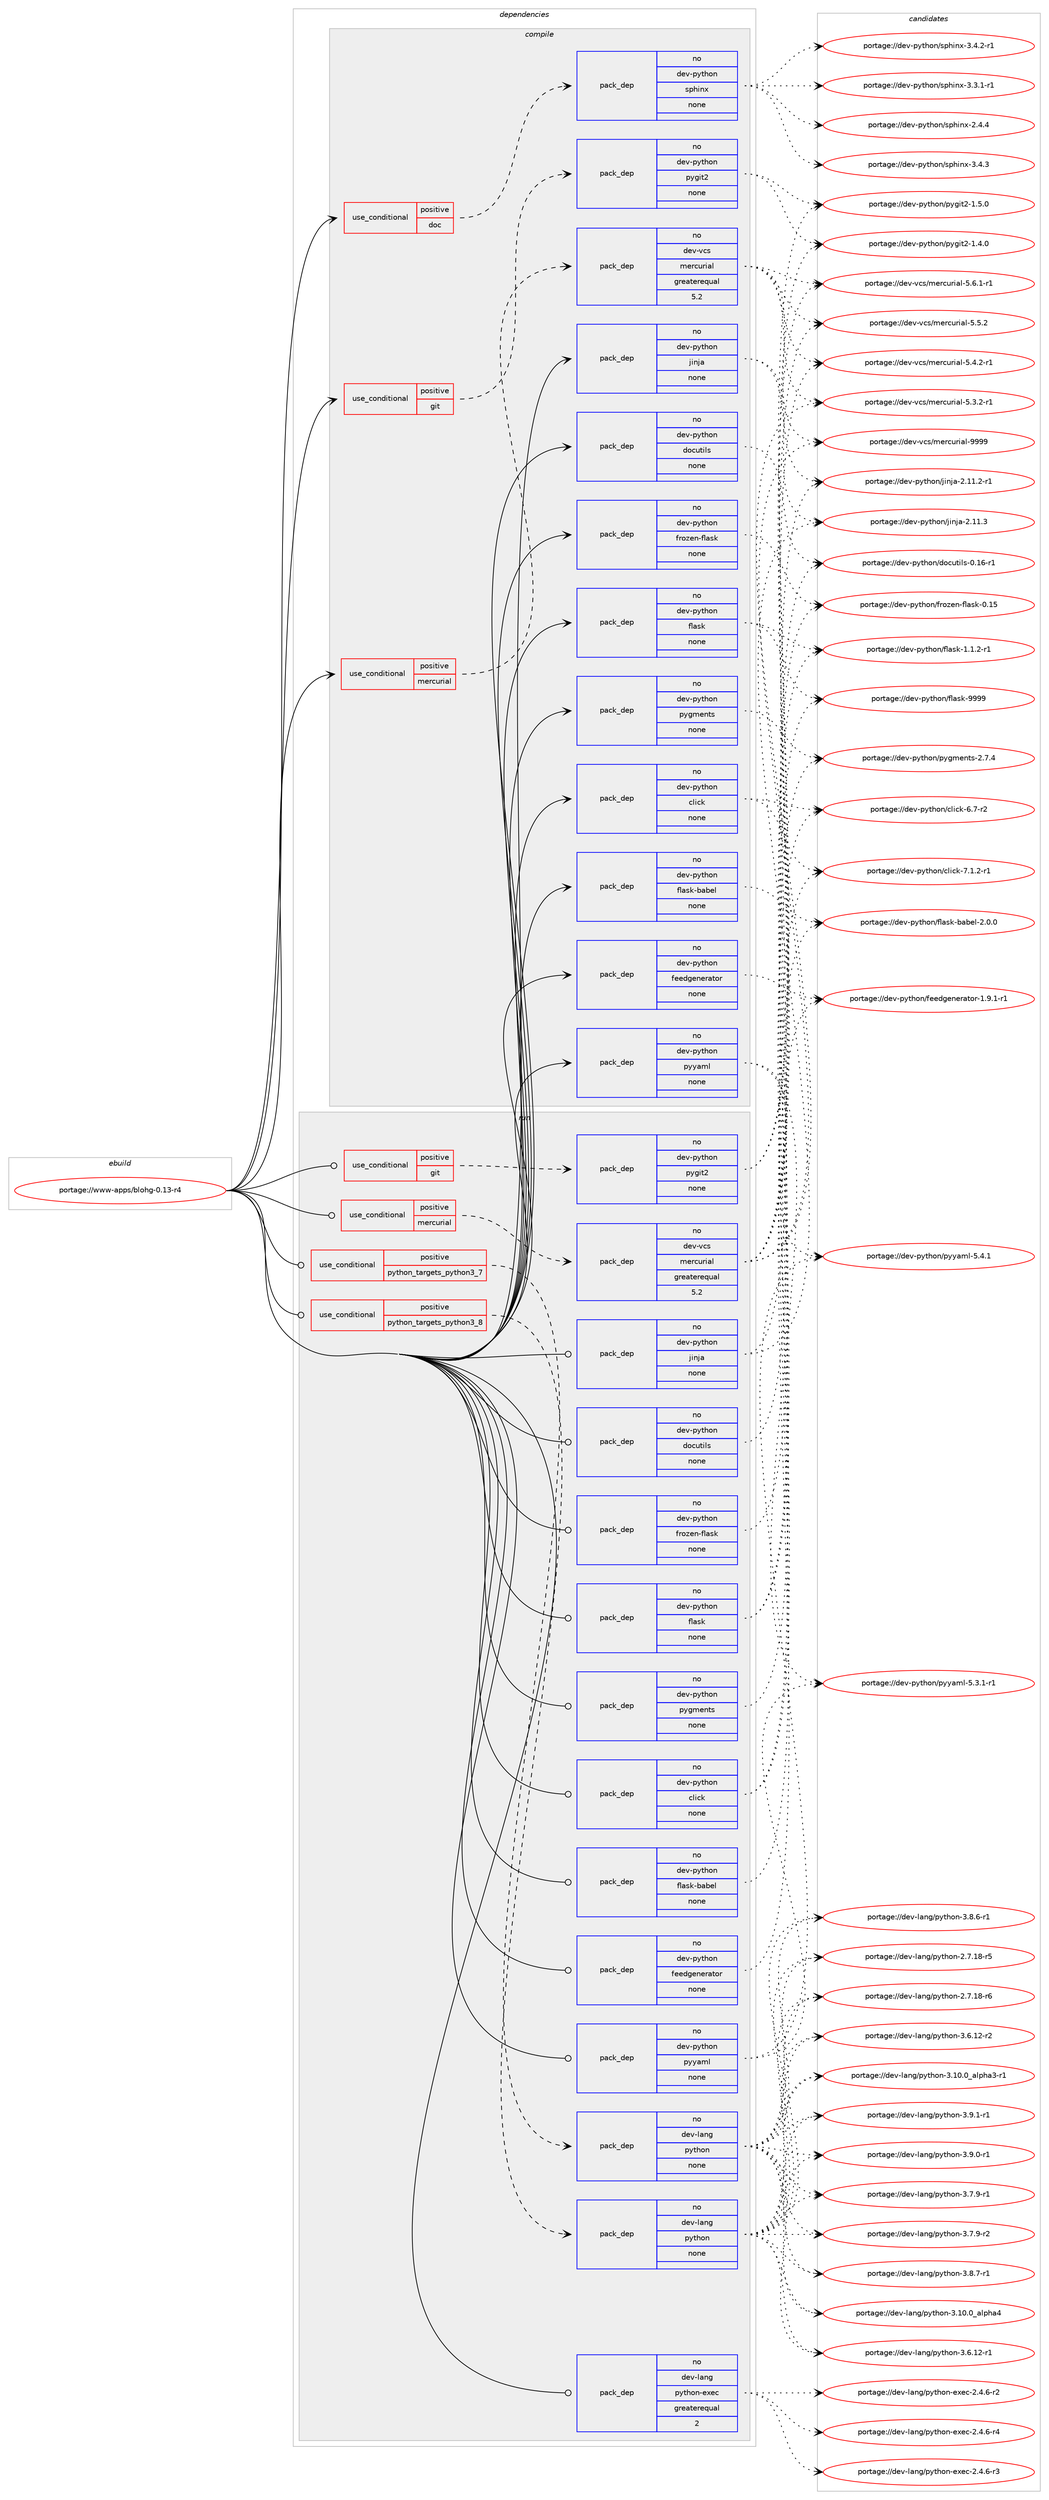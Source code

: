 digraph prolog {

# *************
# Graph options
# *************

newrank=true;
concentrate=true;
compound=true;
graph [rankdir=LR,fontname=Helvetica,fontsize=10,ranksep=1.5];#, ranksep=2.5, nodesep=0.2];
edge  [arrowhead=vee];
node  [fontname=Helvetica,fontsize=10];

# **********
# The ebuild
# **********

subgraph cluster_leftcol {
color=gray;
rank=same;
label=<<i>ebuild</i>>;
id [label="portage://www-apps/blohg-0.13-r4", color=red, width=4, href="../www-apps/blohg-0.13-r4.svg"];
}

# ****************
# The dependencies
# ****************

subgraph cluster_midcol {
color=gray;
label=<<i>dependencies</i>>;
subgraph cluster_compile {
fillcolor="#eeeeee";
style=filled;
label=<<i>compile</i>>;
subgraph cond1107 {
dependency4939 [label=<<TABLE BORDER="0" CELLBORDER="1" CELLSPACING="0" CELLPADDING="4"><TR><TD ROWSPAN="3" CELLPADDING="10">use_conditional</TD></TR><TR><TD>positive</TD></TR><TR><TD>doc</TD></TR></TABLE>>, shape=none, color=red];
subgraph pack3782 {
dependency4940 [label=<<TABLE BORDER="0" CELLBORDER="1" CELLSPACING="0" CELLPADDING="4" WIDTH="220"><TR><TD ROWSPAN="6" CELLPADDING="30">pack_dep</TD></TR><TR><TD WIDTH="110">no</TD></TR><TR><TD>dev-python</TD></TR><TR><TD>sphinx</TD></TR><TR><TD>none</TD></TR><TR><TD></TD></TR></TABLE>>, shape=none, color=blue];
}
dependency4939:e -> dependency4940:w [weight=20,style="dashed",arrowhead="vee"];
}
id:e -> dependency4939:w [weight=20,style="solid",arrowhead="vee"];
subgraph cond1108 {
dependency4941 [label=<<TABLE BORDER="0" CELLBORDER="1" CELLSPACING="0" CELLPADDING="4"><TR><TD ROWSPAN="3" CELLPADDING="10">use_conditional</TD></TR><TR><TD>positive</TD></TR><TR><TD>git</TD></TR></TABLE>>, shape=none, color=red];
subgraph pack3783 {
dependency4942 [label=<<TABLE BORDER="0" CELLBORDER="1" CELLSPACING="0" CELLPADDING="4" WIDTH="220"><TR><TD ROWSPAN="6" CELLPADDING="30">pack_dep</TD></TR><TR><TD WIDTH="110">no</TD></TR><TR><TD>dev-python</TD></TR><TR><TD>pygit2</TD></TR><TR><TD>none</TD></TR><TR><TD></TD></TR></TABLE>>, shape=none, color=blue];
}
dependency4941:e -> dependency4942:w [weight=20,style="dashed",arrowhead="vee"];
}
id:e -> dependency4941:w [weight=20,style="solid",arrowhead="vee"];
subgraph cond1109 {
dependency4943 [label=<<TABLE BORDER="0" CELLBORDER="1" CELLSPACING="0" CELLPADDING="4"><TR><TD ROWSPAN="3" CELLPADDING="10">use_conditional</TD></TR><TR><TD>positive</TD></TR><TR><TD>mercurial</TD></TR></TABLE>>, shape=none, color=red];
subgraph pack3784 {
dependency4944 [label=<<TABLE BORDER="0" CELLBORDER="1" CELLSPACING="0" CELLPADDING="4" WIDTH="220"><TR><TD ROWSPAN="6" CELLPADDING="30">pack_dep</TD></TR><TR><TD WIDTH="110">no</TD></TR><TR><TD>dev-vcs</TD></TR><TR><TD>mercurial</TD></TR><TR><TD>greaterequal</TD></TR><TR><TD>5.2</TD></TR></TABLE>>, shape=none, color=blue];
}
dependency4943:e -> dependency4944:w [weight=20,style="dashed",arrowhead="vee"];
}
id:e -> dependency4943:w [weight=20,style="solid",arrowhead="vee"];
subgraph pack3785 {
dependency4945 [label=<<TABLE BORDER="0" CELLBORDER="1" CELLSPACING="0" CELLPADDING="4" WIDTH="220"><TR><TD ROWSPAN="6" CELLPADDING="30">pack_dep</TD></TR><TR><TD WIDTH="110">no</TD></TR><TR><TD>dev-python</TD></TR><TR><TD>click</TD></TR><TR><TD>none</TD></TR><TR><TD></TD></TR></TABLE>>, shape=none, color=blue];
}
id:e -> dependency4945:w [weight=20,style="solid",arrowhead="vee"];
subgraph pack3786 {
dependency4946 [label=<<TABLE BORDER="0" CELLBORDER="1" CELLSPACING="0" CELLPADDING="4" WIDTH="220"><TR><TD ROWSPAN="6" CELLPADDING="30">pack_dep</TD></TR><TR><TD WIDTH="110">no</TD></TR><TR><TD>dev-python</TD></TR><TR><TD>docutils</TD></TR><TR><TD>none</TD></TR><TR><TD></TD></TR></TABLE>>, shape=none, color=blue];
}
id:e -> dependency4946:w [weight=20,style="solid",arrowhead="vee"];
subgraph pack3787 {
dependency4947 [label=<<TABLE BORDER="0" CELLBORDER="1" CELLSPACING="0" CELLPADDING="4" WIDTH="220"><TR><TD ROWSPAN="6" CELLPADDING="30">pack_dep</TD></TR><TR><TD WIDTH="110">no</TD></TR><TR><TD>dev-python</TD></TR><TR><TD>feedgenerator</TD></TR><TR><TD>none</TD></TR><TR><TD></TD></TR></TABLE>>, shape=none, color=blue];
}
id:e -> dependency4947:w [weight=20,style="solid",arrowhead="vee"];
subgraph pack3788 {
dependency4948 [label=<<TABLE BORDER="0" CELLBORDER="1" CELLSPACING="0" CELLPADDING="4" WIDTH="220"><TR><TD ROWSPAN="6" CELLPADDING="30">pack_dep</TD></TR><TR><TD WIDTH="110">no</TD></TR><TR><TD>dev-python</TD></TR><TR><TD>flask</TD></TR><TR><TD>none</TD></TR><TR><TD></TD></TR></TABLE>>, shape=none, color=blue];
}
id:e -> dependency4948:w [weight=20,style="solid",arrowhead="vee"];
subgraph pack3789 {
dependency4949 [label=<<TABLE BORDER="0" CELLBORDER="1" CELLSPACING="0" CELLPADDING="4" WIDTH="220"><TR><TD ROWSPAN="6" CELLPADDING="30">pack_dep</TD></TR><TR><TD WIDTH="110">no</TD></TR><TR><TD>dev-python</TD></TR><TR><TD>flask-babel</TD></TR><TR><TD>none</TD></TR><TR><TD></TD></TR></TABLE>>, shape=none, color=blue];
}
id:e -> dependency4949:w [weight=20,style="solid",arrowhead="vee"];
subgraph pack3790 {
dependency4950 [label=<<TABLE BORDER="0" CELLBORDER="1" CELLSPACING="0" CELLPADDING="4" WIDTH="220"><TR><TD ROWSPAN="6" CELLPADDING="30">pack_dep</TD></TR><TR><TD WIDTH="110">no</TD></TR><TR><TD>dev-python</TD></TR><TR><TD>frozen-flask</TD></TR><TR><TD>none</TD></TR><TR><TD></TD></TR></TABLE>>, shape=none, color=blue];
}
id:e -> dependency4950:w [weight=20,style="solid",arrowhead="vee"];
subgraph pack3791 {
dependency4951 [label=<<TABLE BORDER="0" CELLBORDER="1" CELLSPACING="0" CELLPADDING="4" WIDTH="220"><TR><TD ROWSPAN="6" CELLPADDING="30">pack_dep</TD></TR><TR><TD WIDTH="110">no</TD></TR><TR><TD>dev-python</TD></TR><TR><TD>jinja</TD></TR><TR><TD>none</TD></TR><TR><TD></TD></TR></TABLE>>, shape=none, color=blue];
}
id:e -> dependency4951:w [weight=20,style="solid",arrowhead="vee"];
subgraph pack3792 {
dependency4952 [label=<<TABLE BORDER="0" CELLBORDER="1" CELLSPACING="0" CELLPADDING="4" WIDTH="220"><TR><TD ROWSPAN="6" CELLPADDING="30">pack_dep</TD></TR><TR><TD WIDTH="110">no</TD></TR><TR><TD>dev-python</TD></TR><TR><TD>pygments</TD></TR><TR><TD>none</TD></TR><TR><TD></TD></TR></TABLE>>, shape=none, color=blue];
}
id:e -> dependency4952:w [weight=20,style="solid",arrowhead="vee"];
subgraph pack3793 {
dependency4953 [label=<<TABLE BORDER="0" CELLBORDER="1" CELLSPACING="0" CELLPADDING="4" WIDTH="220"><TR><TD ROWSPAN="6" CELLPADDING="30">pack_dep</TD></TR><TR><TD WIDTH="110">no</TD></TR><TR><TD>dev-python</TD></TR><TR><TD>pyyaml</TD></TR><TR><TD>none</TD></TR><TR><TD></TD></TR></TABLE>>, shape=none, color=blue];
}
id:e -> dependency4953:w [weight=20,style="solid",arrowhead="vee"];
}
subgraph cluster_compileandrun {
fillcolor="#eeeeee";
style=filled;
label=<<i>compile and run</i>>;
}
subgraph cluster_run {
fillcolor="#eeeeee";
style=filled;
label=<<i>run</i>>;
subgraph cond1110 {
dependency4954 [label=<<TABLE BORDER="0" CELLBORDER="1" CELLSPACING="0" CELLPADDING="4"><TR><TD ROWSPAN="3" CELLPADDING="10">use_conditional</TD></TR><TR><TD>positive</TD></TR><TR><TD>git</TD></TR></TABLE>>, shape=none, color=red];
subgraph pack3794 {
dependency4955 [label=<<TABLE BORDER="0" CELLBORDER="1" CELLSPACING="0" CELLPADDING="4" WIDTH="220"><TR><TD ROWSPAN="6" CELLPADDING="30">pack_dep</TD></TR><TR><TD WIDTH="110">no</TD></TR><TR><TD>dev-python</TD></TR><TR><TD>pygit2</TD></TR><TR><TD>none</TD></TR><TR><TD></TD></TR></TABLE>>, shape=none, color=blue];
}
dependency4954:e -> dependency4955:w [weight=20,style="dashed",arrowhead="vee"];
}
id:e -> dependency4954:w [weight=20,style="solid",arrowhead="odot"];
subgraph cond1111 {
dependency4956 [label=<<TABLE BORDER="0" CELLBORDER="1" CELLSPACING="0" CELLPADDING="4"><TR><TD ROWSPAN="3" CELLPADDING="10">use_conditional</TD></TR><TR><TD>positive</TD></TR><TR><TD>mercurial</TD></TR></TABLE>>, shape=none, color=red];
subgraph pack3795 {
dependency4957 [label=<<TABLE BORDER="0" CELLBORDER="1" CELLSPACING="0" CELLPADDING="4" WIDTH="220"><TR><TD ROWSPAN="6" CELLPADDING="30">pack_dep</TD></TR><TR><TD WIDTH="110">no</TD></TR><TR><TD>dev-vcs</TD></TR><TR><TD>mercurial</TD></TR><TR><TD>greaterequal</TD></TR><TR><TD>5.2</TD></TR></TABLE>>, shape=none, color=blue];
}
dependency4956:e -> dependency4957:w [weight=20,style="dashed",arrowhead="vee"];
}
id:e -> dependency4956:w [weight=20,style="solid",arrowhead="odot"];
subgraph cond1112 {
dependency4958 [label=<<TABLE BORDER="0" CELLBORDER="1" CELLSPACING="0" CELLPADDING="4"><TR><TD ROWSPAN="3" CELLPADDING="10">use_conditional</TD></TR><TR><TD>positive</TD></TR><TR><TD>python_targets_python3_7</TD></TR></TABLE>>, shape=none, color=red];
subgraph pack3796 {
dependency4959 [label=<<TABLE BORDER="0" CELLBORDER="1" CELLSPACING="0" CELLPADDING="4" WIDTH="220"><TR><TD ROWSPAN="6" CELLPADDING="30">pack_dep</TD></TR><TR><TD WIDTH="110">no</TD></TR><TR><TD>dev-lang</TD></TR><TR><TD>python</TD></TR><TR><TD>none</TD></TR><TR><TD></TD></TR></TABLE>>, shape=none, color=blue];
}
dependency4958:e -> dependency4959:w [weight=20,style="dashed",arrowhead="vee"];
}
id:e -> dependency4958:w [weight=20,style="solid",arrowhead="odot"];
subgraph cond1113 {
dependency4960 [label=<<TABLE BORDER="0" CELLBORDER="1" CELLSPACING="0" CELLPADDING="4"><TR><TD ROWSPAN="3" CELLPADDING="10">use_conditional</TD></TR><TR><TD>positive</TD></TR><TR><TD>python_targets_python3_8</TD></TR></TABLE>>, shape=none, color=red];
subgraph pack3797 {
dependency4961 [label=<<TABLE BORDER="0" CELLBORDER="1" CELLSPACING="0" CELLPADDING="4" WIDTH="220"><TR><TD ROWSPAN="6" CELLPADDING="30">pack_dep</TD></TR><TR><TD WIDTH="110">no</TD></TR><TR><TD>dev-lang</TD></TR><TR><TD>python</TD></TR><TR><TD>none</TD></TR><TR><TD></TD></TR></TABLE>>, shape=none, color=blue];
}
dependency4960:e -> dependency4961:w [weight=20,style="dashed",arrowhead="vee"];
}
id:e -> dependency4960:w [weight=20,style="solid",arrowhead="odot"];
subgraph pack3798 {
dependency4962 [label=<<TABLE BORDER="0" CELLBORDER="1" CELLSPACING="0" CELLPADDING="4" WIDTH="220"><TR><TD ROWSPAN="6" CELLPADDING="30">pack_dep</TD></TR><TR><TD WIDTH="110">no</TD></TR><TR><TD>dev-lang</TD></TR><TR><TD>python-exec</TD></TR><TR><TD>greaterequal</TD></TR><TR><TD>2</TD></TR></TABLE>>, shape=none, color=blue];
}
id:e -> dependency4962:w [weight=20,style="solid",arrowhead="odot"];
subgraph pack3799 {
dependency4963 [label=<<TABLE BORDER="0" CELLBORDER="1" CELLSPACING="0" CELLPADDING="4" WIDTH="220"><TR><TD ROWSPAN="6" CELLPADDING="30">pack_dep</TD></TR><TR><TD WIDTH="110">no</TD></TR><TR><TD>dev-python</TD></TR><TR><TD>click</TD></TR><TR><TD>none</TD></TR><TR><TD></TD></TR></TABLE>>, shape=none, color=blue];
}
id:e -> dependency4963:w [weight=20,style="solid",arrowhead="odot"];
subgraph pack3800 {
dependency4964 [label=<<TABLE BORDER="0" CELLBORDER="1" CELLSPACING="0" CELLPADDING="4" WIDTH="220"><TR><TD ROWSPAN="6" CELLPADDING="30">pack_dep</TD></TR><TR><TD WIDTH="110">no</TD></TR><TR><TD>dev-python</TD></TR><TR><TD>docutils</TD></TR><TR><TD>none</TD></TR><TR><TD></TD></TR></TABLE>>, shape=none, color=blue];
}
id:e -> dependency4964:w [weight=20,style="solid",arrowhead="odot"];
subgraph pack3801 {
dependency4965 [label=<<TABLE BORDER="0" CELLBORDER="1" CELLSPACING="0" CELLPADDING="4" WIDTH="220"><TR><TD ROWSPAN="6" CELLPADDING="30">pack_dep</TD></TR><TR><TD WIDTH="110">no</TD></TR><TR><TD>dev-python</TD></TR><TR><TD>feedgenerator</TD></TR><TR><TD>none</TD></TR><TR><TD></TD></TR></TABLE>>, shape=none, color=blue];
}
id:e -> dependency4965:w [weight=20,style="solid",arrowhead="odot"];
subgraph pack3802 {
dependency4966 [label=<<TABLE BORDER="0" CELLBORDER="1" CELLSPACING="0" CELLPADDING="4" WIDTH="220"><TR><TD ROWSPAN="6" CELLPADDING="30">pack_dep</TD></TR><TR><TD WIDTH="110">no</TD></TR><TR><TD>dev-python</TD></TR><TR><TD>flask</TD></TR><TR><TD>none</TD></TR><TR><TD></TD></TR></TABLE>>, shape=none, color=blue];
}
id:e -> dependency4966:w [weight=20,style="solid",arrowhead="odot"];
subgraph pack3803 {
dependency4967 [label=<<TABLE BORDER="0" CELLBORDER="1" CELLSPACING="0" CELLPADDING="4" WIDTH="220"><TR><TD ROWSPAN="6" CELLPADDING="30">pack_dep</TD></TR><TR><TD WIDTH="110">no</TD></TR><TR><TD>dev-python</TD></TR><TR><TD>flask-babel</TD></TR><TR><TD>none</TD></TR><TR><TD></TD></TR></TABLE>>, shape=none, color=blue];
}
id:e -> dependency4967:w [weight=20,style="solid",arrowhead="odot"];
subgraph pack3804 {
dependency4968 [label=<<TABLE BORDER="0" CELLBORDER="1" CELLSPACING="0" CELLPADDING="4" WIDTH="220"><TR><TD ROWSPAN="6" CELLPADDING="30">pack_dep</TD></TR><TR><TD WIDTH="110">no</TD></TR><TR><TD>dev-python</TD></TR><TR><TD>frozen-flask</TD></TR><TR><TD>none</TD></TR><TR><TD></TD></TR></TABLE>>, shape=none, color=blue];
}
id:e -> dependency4968:w [weight=20,style="solid",arrowhead="odot"];
subgraph pack3805 {
dependency4969 [label=<<TABLE BORDER="0" CELLBORDER="1" CELLSPACING="0" CELLPADDING="4" WIDTH="220"><TR><TD ROWSPAN="6" CELLPADDING="30">pack_dep</TD></TR><TR><TD WIDTH="110">no</TD></TR><TR><TD>dev-python</TD></TR><TR><TD>jinja</TD></TR><TR><TD>none</TD></TR><TR><TD></TD></TR></TABLE>>, shape=none, color=blue];
}
id:e -> dependency4969:w [weight=20,style="solid",arrowhead="odot"];
subgraph pack3806 {
dependency4970 [label=<<TABLE BORDER="0" CELLBORDER="1" CELLSPACING="0" CELLPADDING="4" WIDTH="220"><TR><TD ROWSPAN="6" CELLPADDING="30">pack_dep</TD></TR><TR><TD WIDTH="110">no</TD></TR><TR><TD>dev-python</TD></TR><TR><TD>pygments</TD></TR><TR><TD>none</TD></TR><TR><TD></TD></TR></TABLE>>, shape=none, color=blue];
}
id:e -> dependency4970:w [weight=20,style="solid",arrowhead="odot"];
subgraph pack3807 {
dependency4971 [label=<<TABLE BORDER="0" CELLBORDER="1" CELLSPACING="0" CELLPADDING="4" WIDTH="220"><TR><TD ROWSPAN="6" CELLPADDING="30">pack_dep</TD></TR><TR><TD WIDTH="110">no</TD></TR><TR><TD>dev-python</TD></TR><TR><TD>pyyaml</TD></TR><TR><TD>none</TD></TR><TR><TD></TD></TR></TABLE>>, shape=none, color=blue];
}
id:e -> dependency4971:w [weight=20,style="solid",arrowhead="odot"];
}
}

# **************
# The candidates
# **************

subgraph cluster_choices {
rank=same;
color=gray;
label=<<i>candidates</i>>;

subgraph choice3782 {
color=black;
nodesep=1;
choice1001011184511212111610411111047115112104105110120455146524651 [label="portage://dev-python/sphinx-3.4.3", color=red, width=4,href="../dev-python/sphinx-3.4.3.svg"];
choice10010111845112121116104111110471151121041051101204551465246504511449 [label="portage://dev-python/sphinx-3.4.2-r1", color=red, width=4,href="../dev-python/sphinx-3.4.2-r1.svg"];
choice10010111845112121116104111110471151121041051101204551465146494511449 [label="portage://dev-python/sphinx-3.3.1-r1", color=red, width=4,href="../dev-python/sphinx-3.3.1-r1.svg"];
choice1001011184511212111610411111047115112104105110120455046524652 [label="portage://dev-python/sphinx-2.4.4", color=red, width=4,href="../dev-python/sphinx-2.4.4.svg"];
dependency4940:e -> choice1001011184511212111610411111047115112104105110120455146524651:w [style=dotted,weight="100"];
dependency4940:e -> choice10010111845112121116104111110471151121041051101204551465246504511449:w [style=dotted,weight="100"];
dependency4940:e -> choice10010111845112121116104111110471151121041051101204551465146494511449:w [style=dotted,weight="100"];
dependency4940:e -> choice1001011184511212111610411111047115112104105110120455046524652:w [style=dotted,weight="100"];
}
subgraph choice3783 {
color=black;
nodesep=1;
choice100101118451121211161041111104711212110310511650454946534648 [label="portage://dev-python/pygit2-1.5.0", color=red, width=4,href="../dev-python/pygit2-1.5.0.svg"];
choice100101118451121211161041111104711212110310511650454946524648 [label="portage://dev-python/pygit2-1.4.0", color=red, width=4,href="../dev-python/pygit2-1.4.0.svg"];
dependency4942:e -> choice100101118451121211161041111104711212110310511650454946534648:w [style=dotted,weight="100"];
dependency4942:e -> choice100101118451121211161041111104711212110310511650454946524648:w [style=dotted,weight="100"];
}
subgraph choice3784 {
color=black;
nodesep=1;
choice10010111845118991154710910111499117114105971084557575757 [label="portage://dev-vcs/mercurial-9999", color=red, width=4,href="../dev-vcs/mercurial-9999.svg"];
choice10010111845118991154710910111499117114105971084553465446494511449 [label="portage://dev-vcs/mercurial-5.6.1-r1", color=red, width=4,href="../dev-vcs/mercurial-5.6.1-r1.svg"];
choice1001011184511899115471091011149911711410597108455346534650 [label="portage://dev-vcs/mercurial-5.5.2", color=red, width=4,href="../dev-vcs/mercurial-5.5.2.svg"];
choice10010111845118991154710910111499117114105971084553465246504511449 [label="portage://dev-vcs/mercurial-5.4.2-r1", color=red, width=4,href="../dev-vcs/mercurial-5.4.2-r1.svg"];
choice10010111845118991154710910111499117114105971084553465146504511449 [label="portage://dev-vcs/mercurial-5.3.2-r1", color=red, width=4,href="../dev-vcs/mercurial-5.3.2-r1.svg"];
dependency4944:e -> choice10010111845118991154710910111499117114105971084557575757:w [style=dotted,weight="100"];
dependency4944:e -> choice10010111845118991154710910111499117114105971084553465446494511449:w [style=dotted,weight="100"];
dependency4944:e -> choice1001011184511899115471091011149911711410597108455346534650:w [style=dotted,weight="100"];
dependency4944:e -> choice10010111845118991154710910111499117114105971084553465246504511449:w [style=dotted,weight="100"];
dependency4944:e -> choice10010111845118991154710910111499117114105971084553465146504511449:w [style=dotted,weight="100"];
}
subgraph choice3785 {
color=black;
nodesep=1;
choice100101118451121211161041111104799108105991074555464946504511449 [label="portage://dev-python/click-7.1.2-r1", color=red, width=4,href="../dev-python/click-7.1.2-r1.svg"];
choice10010111845112121116104111110479910810599107455446554511450 [label="portage://dev-python/click-6.7-r2", color=red, width=4,href="../dev-python/click-6.7-r2.svg"];
dependency4945:e -> choice100101118451121211161041111104799108105991074555464946504511449:w [style=dotted,weight="100"];
dependency4945:e -> choice10010111845112121116104111110479910810599107455446554511450:w [style=dotted,weight="100"];
}
subgraph choice3786 {
color=black;
nodesep=1;
choice10010111845112121116104111110471001119911711610510811545484649544511449 [label="portage://dev-python/docutils-0.16-r1", color=red, width=4,href="../dev-python/docutils-0.16-r1.svg"];
dependency4946:e -> choice10010111845112121116104111110471001119911711610510811545484649544511449:w [style=dotted,weight="100"];
}
subgraph choice3787 {
color=black;
nodesep=1;
choice1001011184511212111610411111047102101101100103101110101114971161111144549465746494511449 [label="portage://dev-python/feedgenerator-1.9.1-r1", color=red, width=4,href="../dev-python/feedgenerator-1.9.1-r1.svg"];
dependency4947:e -> choice1001011184511212111610411111047102101101100103101110101114971161111144549465746494511449:w [style=dotted,weight="100"];
}
subgraph choice3788 {
color=black;
nodesep=1;
choice1001011184511212111610411111047102108971151074557575757 [label="portage://dev-python/flask-9999", color=red, width=4,href="../dev-python/flask-9999.svg"];
choice1001011184511212111610411111047102108971151074549464946504511449 [label="portage://dev-python/flask-1.1.2-r1", color=red, width=4,href="../dev-python/flask-1.1.2-r1.svg"];
dependency4948:e -> choice1001011184511212111610411111047102108971151074557575757:w [style=dotted,weight="100"];
dependency4948:e -> choice1001011184511212111610411111047102108971151074549464946504511449:w [style=dotted,weight="100"];
}
subgraph choice3789 {
color=black;
nodesep=1;
choice10010111845112121116104111110471021089711510745989798101108455046484648 [label="portage://dev-python/flask-babel-2.0.0", color=red, width=4,href="../dev-python/flask-babel-2.0.0.svg"];
dependency4949:e -> choice10010111845112121116104111110471021089711510745989798101108455046484648:w [style=dotted,weight="100"];
}
subgraph choice3790 {
color=black;
nodesep=1;
choice100101118451121211161041111104710211411112210111045102108971151074548464953 [label="portage://dev-python/frozen-flask-0.15", color=red, width=4,href="../dev-python/frozen-flask-0.15.svg"];
dependency4950:e -> choice100101118451121211161041111104710211411112210111045102108971151074548464953:w [style=dotted,weight="100"];
}
subgraph choice3791 {
color=black;
nodesep=1;
choice10010111845112121116104111110471061051101069745504649494651 [label="portage://dev-python/jinja-2.11.3", color=red, width=4,href="../dev-python/jinja-2.11.3.svg"];
choice100101118451121211161041111104710610511010697455046494946504511449 [label="portage://dev-python/jinja-2.11.2-r1", color=red, width=4,href="../dev-python/jinja-2.11.2-r1.svg"];
dependency4951:e -> choice10010111845112121116104111110471061051101069745504649494651:w [style=dotted,weight="100"];
dependency4951:e -> choice100101118451121211161041111104710610511010697455046494946504511449:w [style=dotted,weight="100"];
}
subgraph choice3792 {
color=black;
nodesep=1;
choice1001011184511212111610411111047112121103109101110116115455046554652 [label="portage://dev-python/pygments-2.7.4", color=red, width=4,href="../dev-python/pygments-2.7.4.svg"];
dependency4952:e -> choice1001011184511212111610411111047112121103109101110116115455046554652:w [style=dotted,weight="100"];
}
subgraph choice3793 {
color=black;
nodesep=1;
choice100101118451121211161041111104711212112197109108455346524649 [label="portage://dev-python/pyyaml-5.4.1", color=red, width=4,href="../dev-python/pyyaml-5.4.1.svg"];
choice1001011184511212111610411111047112121121971091084553465146494511449 [label="portage://dev-python/pyyaml-5.3.1-r1", color=red, width=4,href="../dev-python/pyyaml-5.3.1-r1.svg"];
dependency4953:e -> choice100101118451121211161041111104711212112197109108455346524649:w [style=dotted,weight="100"];
dependency4953:e -> choice1001011184511212111610411111047112121121971091084553465146494511449:w [style=dotted,weight="100"];
}
subgraph choice3794 {
color=black;
nodesep=1;
choice100101118451121211161041111104711212110310511650454946534648 [label="portage://dev-python/pygit2-1.5.0", color=red, width=4,href="../dev-python/pygit2-1.5.0.svg"];
choice100101118451121211161041111104711212110310511650454946524648 [label="portage://dev-python/pygit2-1.4.0", color=red, width=4,href="../dev-python/pygit2-1.4.0.svg"];
dependency4955:e -> choice100101118451121211161041111104711212110310511650454946534648:w [style=dotted,weight="100"];
dependency4955:e -> choice100101118451121211161041111104711212110310511650454946524648:w [style=dotted,weight="100"];
}
subgraph choice3795 {
color=black;
nodesep=1;
choice10010111845118991154710910111499117114105971084557575757 [label="portage://dev-vcs/mercurial-9999", color=red, width=4,href="../dev-vcs/mercurial-9999.svg"];
choice10010111845118991154710910111499117114105971084553465446494511449 [label="portage://dev-vcs/mercurial-5.6.1-r1", color=red, width=4,href="../dev-vcs/mercurial-5.6.1-r1.svg"];
choice1001011184511899115471091011149911711410597108455346534650 [label="portage://dev-vcs/mercurial-5.5.2", color=red, width=4,href="../dev-vcs/mercurial-5.5.2.svg"];
choice10010111845118991154710910111499117114105971084553465246504511449 [label="portage://dev-vcs/mercurial-5.4.2-r1", color=red, width=4,href="../dev-vcs/mercurial-5.4.2-r1.svg"];
choice10010111845118991154710910111499117114105971084553465146504511449 [label="portage://dev-vcs/mercurial-5.3.2-r1", color=red, width=4,href="../dev-vcs/mercurial-5.3.2-r1.svg"];
dependency4957:e -> choice10010111845118991154710910111499117114105971084557575757:w [style=dotted,weight="100"];
dependency4957:e -> choice10010111845118991154710910111499117114105971084553465446494511449:w [style=dotted,weight="100"];
dependency4957:e -> choice1001011184511899115471091011149911711410597108455346534650:w [style=dotted,weight="100"];
dependency4957:e -> choice10010111845118991154710910111499117114105971084553465246504511449:w [style=dotted,weight="100"];
dependency4957:e -> choice10010111845118991154710910111499117114105971084553465146504511449:w [style=dotted,weight="100"];
}
subgraph choice3796 {
color=black;
nodesep=1;
choice1001011184510897110103471121211161041111104551465746494511449 [label="portage://dev-lang/python-3.9.1-r1", color=red, width=4,href="../dev-lang/python-3.9.1-r1.svg"];
choice1001011184510897110103471121211161041111104551465746484511449 [label="portage://dev-lang/python-3.9.0-r1", color=red, width=4,href="../dev-lang/python-3.9.0-r1.svg"];
choice1001011184510897110103471121211161041111104551465646554511449 [label="portage://dev-lang/python-3.8.7-r1", color=red, width=4,href="../dev-lang/python-3.8.7-r1.svg"];
choice1001011184510897110103471121211161041111104551465646544511449 [label="portage://dev-lang/python-3.8.6-r1", color=red, width=4,href="../dev-lang/python-3.8.6-r1.svg"];
choice1001011184510897110103471121211161041111104551465546574511450 [label="portage://dev-lang/python-3.7.9-r2", color=red, width=4,href="../dev-lang/python-3.7.9-r2.svg"];
choice1001011184510897110103471121211161041111104551465546574511449 [label="portage://dev-lang/python-3.7.9-r1", color=red, width=4,href="../dev-lang/python-3.7.9-r1.svg"];
choice100101118451089711010347112121116104111110455146544649504511450 [label="portage://dev-lang/python-3.6.12-r2", color=red, width=4,href="../dev-lang/python-3.6.12-r2.svg"];
choice100101118451089711010347112121116104111110455146544649504511449 [label="portage://dev-lang/python-3.6.12-r1", color=red, width=4,href="../dev-lang/python-3.6.12-r1.svg"];
choice1001011184510897110103471121211161041111104551464948464895971081121049752 [label="portage://dev-lang/python-3.10.0_alpha4", color=red, width=4,href="../dev-lang/python-3.10.0_alpha4.svg"];
choice10010111845108971101034711212111610411111045514649484648959710811210497514511449 [label="portage://dev-lang/python-3.10.0_alpha3-r1", color=red, width=4,href="../dev-lang/python-3.10.0_alpha3-r1.svg"];
choice100101118451089711010347112121116104111110455046554649564511454 [label="portage://dev-lang/python-2.7.18-r6", color=red, width=4,href="../dev-lang/python-2.7.18-r6.svg"];
choice100101118451089711010347112121116104111110455046554649564511453 [label="portage://dev-lang/python-2.7.18-r5", color=red, width=4,href="../dev-lang/python-2.7.18-r5.svg"];
dependency4959:e -> choice1001011184510897110103471121211161041111104551465746494511449:w [style=dotted,weight="100"];
dependency4959:e -> choice1001011184510897110103471121211161041111104551465746484511449:w [style=dotted,weight="100"];
dependency4959:e -> choice1001011184510897110103471121211161041111104551465646554511449:w [style=dotted,weight="100"];
dependency4959:e -> choice1001011184510897110103471121211161041111104551465646544511449:w [style=dotted,weight="100"];
dependency4959:e -> choice1001011184510897110103471121211161041111104551465546574511450:w [style=dotted,weight="100"];
dependency4959:e -> choice1001011184510897110103471121211161041111104551465546574511449:w [style=dotted,weight="100"];
dependency4959:e -> choice100101118451089711010347112121116104111110455146544649504511450:w [style=dotted,weight="100"];
dependency4959:e -> choice100101118451089711010347112121116104111110455146544649504511449:w [style=dotted,weight="100"];
dependency4959:e -> choice1001011184510897110103471121211161041111104551464948464895971081121049752:w [style=dotted,weight="100"];
dependency4959:e -> choice10010111845108971101034711212111610411111045514649484648959710811210497514511449:w [style=dotted,weight="100"];
dependency4959:e -> choice100101118451089711010347112121116104111110455046554649564511454:w [style=dotted,weight="100"];
dependency4959:e -> choice100101118451089711010347112121116104111110455046554649564511453:w [style=dotted,weight="100"];
}
subgraph choice3797 {
color=black;
nodesep=1;
choice1001011184510897110103471121211161041111104551465746494511449 [label="portage://dev-lang/python-3.9.1-r1", color=red, width=4,href="../dev-lang/python-3.9.1-r1.svg"];
choice1001011184510897110103471121211161041111104551465746484511449 [label="portage://dev-lang/python-3.9.0-r1", color=red, width=4,href="../dev-lang/python-3.9.0-r1.svg"];
choice1001011184510897110103471121211161041111104551465646554511449 [label="portage://dev-lang/python-3.8.7-r1", color=red, width=4,href="../dev-lang/python-3.8.7-r1.svg"];
choice1001011184510897110103471121211161041111104551465646544511449 [label="portage://dev-lang/python-3.8.6-r1", color=red, width=4,href="../dev-lang/python-3.8.6-r1.svg"];
choice1001011184510897110103471121211161041111104551465546574511450 [label="portage://dev-lang/python-3.7.9-r2", color=red, width=4,href="../dev-lang/python-3.7.9-r2.svg"];
choice1001011184510897110103471121211161041111104551465546574511449 [label="portage://dev-lang/python-3.7.9-r1", color=red, width=4,href="../dev-lang/python-3.7.9-r1.svg"];
choice100101118451089711010347112121116104111110455146544649504511450 [label="portage://dev-lang/python-3.6.12-r2", color=red, width=4,href="../dev-lang/python-3.6.12-r2.svg"];
choice100101118451089711010347112121116104111110455146544649504511449 [label="portage://dev-lang/python-3.6.12-r1", color=red, width=4,href="../dev-lang/python-3.6.12-r1.svg"];
choice1001011184510897110103471121211161041111104551464948464895971081121049752 [label="portage://dev-lang/python-3.10.0_alpha4", color=red, width=4,href="../dev-lang/python-3.10.0_alpha4.svg"];
choice10010111845108971101034711212111610411111045514649484648959710811210497514511449 [label="portage://dev-lang/python-3.10.0_alpha3-r1", color=red, width=4,href="../dev-lang/python-3.10.0_alpha3-r1.svg"];
choice100101118451089711010347112121116104111110455046554649564511454 [label="portage://dev-lang/python-2.7.18-r6", color=red, width=4,href="../dev-lang/python-2.7.18-r6.svg"];
choice100101118451089711010347112121116104111110455046554649564511453 [label="portage://dev-lang/python-2.7.18-r5", color=red, width=4,href="../dev-lang/python-2.7.18-r5.svg"];
dependency4961:e -> choice1001011184510897110103471121211161041111104551465746494511449:w [style=dotted,weight="100"];
dependency4961:e -> choice1001011184510897110103471121211161041111104551465746484511449:w [style=dotted,weight="100"];
dependency4961:e -> choice1001011184510897110103471121211161041111104551465646554511449:w [style=dotted,weight="100"];
dependency4961:e -> choice1001011184510897110103471121211161041111104551465646544511449:w [style=dotted,weight="100"];
dependency4961:e -> choice1001011184510897110103471121211161041111104551465546574511450:w [style=dotted,weight="100"];
dependency4961:e -> choice1001011184510897110103471121211161041111104551465546574511449:w [style=dotted,weight="100"];
dependency4961:e -> choice100101118451089711010347112121116104111110455146544649504511450:w [style=dotted,weight="100"];
dependency4961:e -> choice100101118451089711010347112121116104111110455146544649504511449:w [style=dotted,weight="100"];
dependency4961:e -> choice1001011184510897110103471121211161041111104551464948464895971081121049752:w [style=dotted,weight="100"];
dependency4961:e -> choice10010111845108971101034711212111610411111045514649484648959710811210497514511449:w [style=dotted,weight="100"];
dependency4961:e -> choice100101118451089711010347112121116104111110455046554649564511454:w [style=dotted,weight="100"];
dependency4961:e -> choice100101118451089711010347112121116104111110455046554649564511453:w [style=dotted,weight="100"];
}
subgraph choice3798 {
color=black;
nodesep=1;
choice10010111845108971101034711212111610411111045101120101994550465246544511452 [label="portage://dev-lang/python-exec-2.4.6-r4", color=red, width=4,href="../dev-lang/python-exec-2.4.6-r4.svg"];
choice10010111845108971101034711212111610411111045101120101994550465246544511451 [label="portage://dev-lang/python-exec-2.4.6-r3", color=red, width=4,href="../dev-lang/python-exec-2.4.6-r3.svg"];
choice10010111845108971101034711212111610411111045101120101994550465246544511450 [label="portage://dev-lang/python-exec-2.4.6-r2", color=red, width=4,href="../dev-lang/python-exec-2.4.6-r2.svg"];
dependency4962:e -> choice10010111845108971101034711212111610411111045101120101994550465246544511452:w [style=dotted,weight="100"];
dependency4962:e -> choice10010111845108971101034711212111610411111045101120101994550465246544511451:w [style=dotted,weight="100"];
dependency4962:e -> choice10010111845108971101034711212111610411111045101120101994550465246544511450:w [style=dotted,weight="100"];
}
subgraph choice3799 {
color=black;
nodesep=1;
choice100101118451121211161041111104799108105991074555464946504511449 [label="portage://dev-python/click-7.1.2-r1", color=red, width=4,href="../dev-python/click-7.1.2-r1.svg"];
choice10010111845112121116104111110479910810599107455446554511450 [label="portage://dev-python/click-6.7-r2", color=red, width=4,href="../dev-python/click-6.7-r2.svg"];
dependency4963:e -> choice100101118451121211161041111104799108105991074555464946504511449:w [style=dotted,weight="100"];
dependency4963:e -> choice10010111845112121116104111110479910810599107455446554511450:w [style=dotted,weight="100"];
}
subgraph choice3800 {
color=black;
nodesep=1;
choice10010111845112121116104111110471001119911711610510811545484649544511449 [label="portage://dev-python/docutils-0.16-r1", color=red, width=4,href="../dev-python/docutils-0.16-r1.svg"];
dependency4964:e -> choice10010111845112121116104111110471001119911711610510811545484649544511449:w [style=dotted,weight="100"];
}
subgraph choice3801 {
color=black;
nodesep=1;
choice1001011184511212111610411111047102101101100103101110101114971161111144549465746494511449 [label="portage://dev-python/feedgenerator-1.9.1-r1", color=red, width=4,href="../dev-python/feedgenerator-1.9.1-r1.svg"];
dependency4965:e -> choice1001011184511212111610411111047102101101100103101110101114971161111144549465746494511449:w [style=dotted,weight="100"];
}
subgraph choice3802 {
color=black;
nodesep=1;
choice1001011184511212111610411111047102108971151074557575757 [label="portage://dev-python/flask-9999", color=red, width=4,href="../dev-python/flask-9999.svg"];
choice1001011184511212111610411111047102108971151074549464946504511449 [label="portage://dev-python/flask-1.1.2-r1", color=red, width=4,href="../dev-python/flask-1.1.2-r1.svg"];
dependency4966:e -> choice1001011184511212111610411111047102108971151074557575757:w [style=dotted,weight="100"];
dependency4966:e -> choice1001011184511212111610411111047102108971151074549464946504511449:w [style=dotted,weight="100"];
}
subgraph choice3803 {
color=black;
nodesep=1;
choice10010111845112121116104111110471021089711510745989798101108455046484648 [label="portage://dev-python/flask-babel-2.0.0", color=red, width=4,href="../dev-python/flask-babel-2.0.0.svg"];
dependency4967:e -> choice10010111845112121116104111110471021089711510745989798101108455046484648:w [style=dotted,weight="100"];
}
subgraph choice3804 {
color=black;
nodesep=1;
choice100101118451121211161041111104710211411112210111045102108971151074548464953 [label="portage://dev-python/frozen-flask-0.15", color=red, width=4,href="../dev-python/frozen-flask-0.15.svg"];
dependency4968:e -> choice100101118451121211161041111104710211411112210111045102108971151074548464953:w [style=dotted,weight="100"];
}
subgraph choice3805 {
color=black;
nodesep=1;
choice10010111845112121116104111110471061051101069745504649494651 [label="portage://dev-python/jinja-2.11.3", color=red, width=4,href="../dev-python/jinja-2.11.3.svg"];
choice100101118451121211161041111104710610511010697455046494946504511449 [label="portage://dev-python/jinja-2.11.2-r1", color=red, width=4,href="../dev-python/jinja-2.11.2-r1.svg"];
dependency4969:e -> choice10010111845112121116104111110471061051101069745504649494651:w [style=dotted,weight="100"];
dependency4969:e -> choice100101118451121211161041111104710610511010697455046494946504511449:w [style=dotted,weight="100"];
}
subgraph choice3806 {
color=black;
nodesep=1;
choice1001011184511212111610411111047112121103109101110116115455046554652 [label="portage://dev-python/pygments-2.7.4", color=red, width=4,href="../dev-python/pygments-2.7.4.svg"];
dependency4970:e -> choice1001011184511212111610411111047112121103109101110116115455046554652:w [style=dotted,weight="100"];
}
subgraph choice3807 {
color=black;
nodesep=1;
choice100101118451121211161041111104711212112197109108455346524649 [label="portage://dev-python/pyyaml-5.4.1", color=red, width=4,href="../dev-python/pyyaml-5.4.1.svg"];
choice1001011184511212111610411111047112121121971091084553465146494511449 [label="portage://dev-python/pyyaml-5.3.1-r1", color=red, width=4,href="../dev-python/pyyaml-5.3.1-r1.svg"];
dependency4971:e -> choice100101118451121211161041111104711212112197109108455346524649:w [style=dotted,weight="100"];
dependency4971:e -> choice1001011184511212111610411111047112121121971091084553465146494511449:w [style=dotted,weight="100"];
}
}

}
